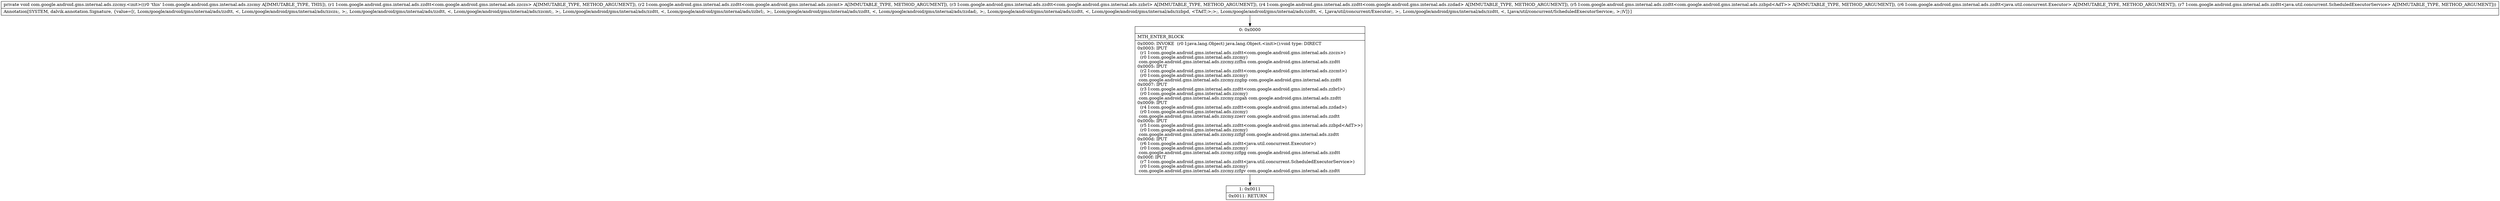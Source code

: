 digraph "CFG forcom.google.android.gms.internal.ads.zzcmy.\<init\>(Lcom\/google\/android\/gms\/internal\/ads\/zzdtt;Lcom\/google\/android\/gms\/internal\/ads\/zzdtt;Lcom\/google\/android\/gms\/internal\/ads\/zzdtt;Lcom\/google\/android\/gms\/internal\/ads\/zzdtt;Lcom\/google\/android\/gms\/internal\/ads\/zzdtt;Lcom\/google\/android\/gms\/internal\/ads\/zzdtt;Lcom\/google\/android\/gms\/internal\/ads\/zzdtt;)V" {
Node_0 [shape=record,label="{0\:\ 0x0000|MTH_ENTER_BLOCK\l|0x0000: INVOKE  (r0 I:java.lang.Object) java.lang.Object.\<init\>():void type: DIRECT \l0x0003: IPUT  \l  (r1 I:com.google.android.gms.internal.ads.zzdtt\<com.google.android.gms.internal.ads.zzczs\>)\l  (r0 I:com.google.android.gms.internal.ads.zzcmy)\l com.google.android.gms.internal.ads.zzcmy.zzfhu com.google.android.gms.internal.ads.zzdtt \l0x0005: IPUT  \l  (r2 I:com.google.android.gms.internal.ads.zzdtt\<com.google.android.gms.internal.ads.zzcmt\>)\l  (r0 I:com.google.android.gms.internal.ads.zzcmy)\l com.google.android.gms.internal.ads.zzcmy.zzgbp com.google.android.gms.internal.ads.zzdtt \l0x0007: IPUT  \l  (r3 I:com.google.android.gms.internal.ads.zzdtt\<com.google.android.gms.internal.ads.zzbrl\>)\l  (r0 I:com.google.android.gms.internal.ads.zzcmy)\l com.google.android.gms.internal.ads.zzcmy.zzgah com.google.android.gms.internal.ads.zzdtt \l0x0009: IPUT  \l  (r4 I:com.google.android.gms.internal.ads.zzdtt\<com.google.android.gms.internal.ads.zzdad\>)\l  (r0 I:com.google.android.gms.internal.ads.zzcmy)\l com.google.android.gms.internal.ads.zzcmy.zzerr com.google.android.gms.internal.ads.zzdtt \l0x000b: IPUT  \l  (r5 I:com.google.android.gms.internal.ads.zzdtt\<com.google.android.gms.internal.ads.zzbpd\<AdT\>\>)\l  (r0 I:com.google.android.gms.internal.ads.zzcmy)\l com.google.android.gms.internal.ads.zzcmy.zzfgf com.google.android.gms.internal.ads.zzdtt \l0x000d: IPUT  \l  (r6 I:com.google.android.gms.internal.ads.zzdtt\<java.util.concurrent.Executor\>)\l  (r0 I:com.google.android.gms.internal.ads.zzcmy)\l com.google.android.gms.internal.ads.zzcmy.zzfgg com.google.android.gms.internal.ads.zzdtt \l0x000f: IPUT  \l  (r7 I:com.google.android.gms.internal.ads.zzdtt\<java.util.concurrent.ScheduledExecutorService\>)\l  (r0 I:com.google.android.gms.internal.ads.zzcmy)\l com.google.android.gms.internal.ads.zzcmy.zzfgv com.google.android.gms.internal.ads.zzdtt \l}"];
Node_1 [shape=record,label="{1\:\ 0x0011|0x0011: RETURN   \l}"];
MethodNode[shape=record,label="{private void com.google.android.gms.internal.ads.zzcmy.\<init\>((r0 'this' I:com.google.android.gms.internal.ads.zzcmy A[IMMUTABLE_TYPE, THIS]), (r1 I:com.google.android.gms.internal.ads.zzdtt\<com.google.android.gms.internal.ads.zzczs\> A[IMMUTABLE_TYPE, METHOD_ARGUMENT]), (r2 I:com.google.android.gms.internal.ads.zzdtt\<com.google.android.gms.internal.ads.zzcmt\> A[IMMUTABLE_TYPE, METHOD_ARGUMENT]), (r3 I:com.google.android.gms.internal.ads.zzdtt\<com.google.android.gms.internal.ads.zzbrl\> A[IMMUTABLE_TYPE, METHOD_ARGUMENT]), (r4 I:com.google.android.gms.internal.ads.zzdtt\<com.google.android.gms.internal.ads.zzdad\> A[IMMUTABLE_TYPE, METHOD_ARGUMENT]), (r5 I:com.google.android.gms.internal.ads.zzdtt\<com.google.android.gms.internal.ads.zzbpd\<AdT\>\> A[IMMUTABLE_TYPE, METHOD_ARGUMENT]), (r6 I:com.google.android.gms.internal.ads.zzdtt\<java.util.concurrent.Executor\> A[IMMUTABLE_TYPE, METHOD_ARGUMENT]), (r7 I:com.google.android.gms.internal.ads.zzdtt\<java.util.concurrent.ScheduledExecutorService\> A[IMMUTABLE_TYPE, METHOD_ARGUMENT]))  | Annotation[SYSTEM, dalvik.annotation.Signature, \{value=[(, Lcom\/google\/android\/gms\/internal\/ads\/zzdtt, \<, Lcom\/google\/android\/gms\/internal\/ads\/zzczs;, \>;, Lcom\/google\/android\/gms\/internal\/ads\/zzdtt, \<, Lcom\/google\/android\/gms\/internal\/ads\/zzcmt;, \>;, Lcom\/google\/android\/gms\/internal\/ads\/zzdtt, \<, Lcom\/google\/android\/gms\/internal\/ads\/zzbrl;, \>;, Lcom\/google\/android\/gms\/internal\/ads\/zzdtt, \<, Lcom\/google\/android\/gms\/internal\/ads\/zzdad;, \>;, Lcom\/google\/android\/gms\/internal\/ads\/zzdtt, \<, Lcom\/google\/android\/gms\/internal\/ads\/zzbpd, \<TAdT;\>;\>;, Lcom\/google\/android\/gms\/internal\/ads\/zzdtt, \<, Ljava\/util\/concurrent\/Executor;, \>;, Lcom\/google\/android\/gms\/internal\/ads\/zzdtt, \<, Ljava\/util\/concurrent\/ScheduledExecutorService;, \>;)V]\}]\l}"];
MethodNode -> Node_0;
Node_0 -> Node_1;
}

